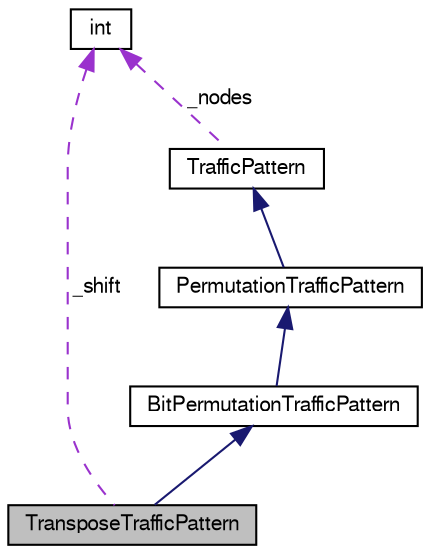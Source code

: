 digraph "TransposeTrafficPattern"
{
  bgcolor="transparent";
  edge [fontname="FreeSans",fontsize="10",labelfontname="FreeSans",labelfontsize="10"];
  node [fontname="FreeSans",fontsize="10",shape=record];
  Node4 [label="TransposeTrafficPattern",height=0.2,width=0.4,color="black", fillcolor="grey75", style="filled", fontcolor="black"];
  Node5 -> Node4 [dir="back",color="midnightblue",fontsize="10",style="solid",fontname="FreeSans"];
  Node5 [label="BitPermutationTrafficPattern",height=0.2,width=0.4,color="black",URL="$classBitPermutationTrafficPattern.html"];
  Node6 -> Node5 [dir="back",color="midnightblue",fontsize="10",style="solid",fontname="FreeSans"];
  Node6 [label="PermutationTrafficPattern",height=0.2,width=0.4,color="black",URL="$classPermutationTrafficPattern.html"];
  Node7 -> Node6 [dir="back",color="midnightblue",fontsize="10",style="solid",fontname="FreeSans"];
  Node7 [label="TrafficPattern",height=0.2,width=0.4,color="black",URL="$classTrafficPattern.html"];
  Node8 -> Node7 [dir="back",color="darkorchid3",fontsize="10",style="dashed",label=" _nodes" ,fontname="FreeSans"];
  Node8 [label="int",height=0.2,width=0.4,color="black",URL="$classint.html"];
  Node8 -> Node4 [dir="back",color="darkorchid3",fontsize="10",style="dashed",label=" _shift" ,fontname="FreeSans"];
}
